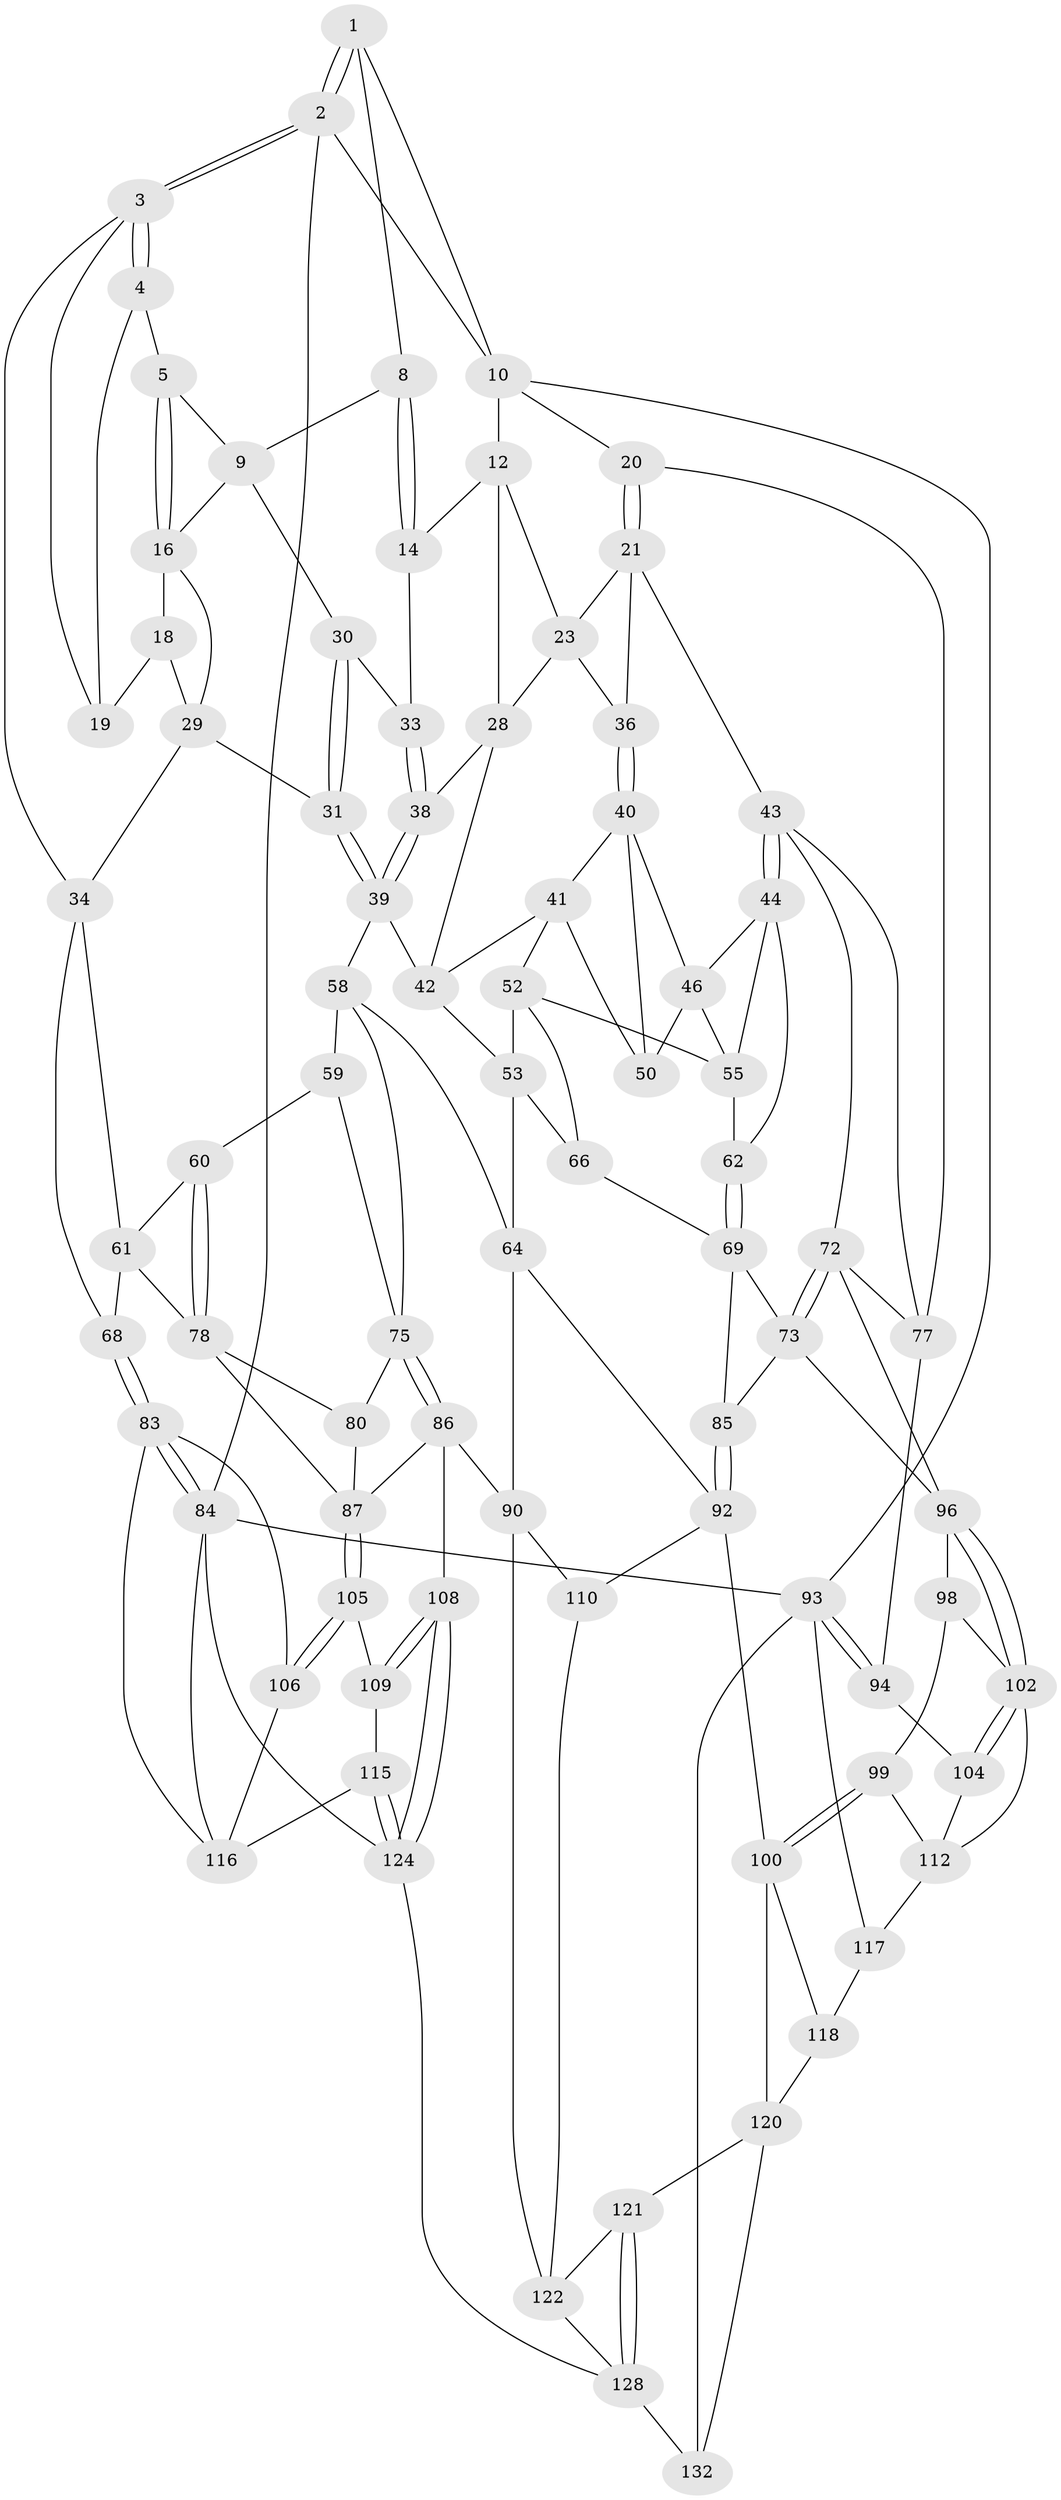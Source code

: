 // original degree distribution, {3: 0.015151515151515152, 6: 0.2196969696969697, 4: 0.23484848484848486, 5: 0.5303030303030303}
// Generated by graph-tools (version 1.1) at 2025/12/02/27/25 16:12:00]
// undirected, 81 vertices, 175 edges
graph export_dot {
graph [start="1"]
  node [color=gray90,style=filled];
  1 [pos="+0.2600152254244226+0",super="+7"];
  2 [pos="+0+0"];
  3 [pos="+0+0",super="+24"];
  4 [pos="+0.09886060595990001+0.06677554433937433"];
  5 [pos="+0.14925339108831648+0.05892234113899726",super="+6"];
  8 [pos="+0.4515642925216663+0.08166051219752928"];
  9 [pos="+0.2807939359256914+0.053717085645432185",super="+15"];
  10 [pos="+0.7148932014397581+0",super="+11"];
  12 [pos="+0.7107418290814079+0",super="+13"];
  14 [pos="+0.45797777254261673+0.15186788853279276"];
  16 [pos="+0.18552033181099886+0.12014049185026494",super="+17"];
  18 [pos="+0.08623370124967332+0.11184837573362381",super="+26"];
  19 [pos="+0.08384702758380633+0.10753130681457343",super="+25"];
  20 [pos="+1+0"];
  21 [pos="+0.8467953732714828+0.20657864300986895",super="+22"];
  23 [pos="+0.7141640232432774+0.010521829515993859",super="+27"];
  28 [pos="+0.49625878514889205+0.20629039015430378",super="+37"];
  29 [pos="+0.10263386790042804+0.25076186707325776",super="+32"];
  30 [pos="+0.2709203071346397+0.18069501354534925"];
  31 [pos="+0.1721897571661552+0.31795800880086106"];
  33 [pos="+0.2753698777275212+0.18127297304931178"];
  34 [pos="+0.07294721651031268+0.362187564570568",super="+35"];
  36 [pos="+0.7109549656895241+0.22281895534316865"];
  38 [pos="+0.3500150776332573+0.27817807176728526"];
  39 [pos="+0.3025219827892443+0.39095395138441297",super="+49"];
  40 [pos="+0.685986862735219+0.3101944707355606",super="+47"];
  41 [pos="+0.5532742687448668+0.3385754388622297",super="+51"];
  42 [pos="+0.5031803343983464+0.31805776812094944",super="+48"];
  43 [pos="+0.926173048920112+0.40914034158643975",super="+71"];
  44 [pos="+0.8117964433921953+0.42932974209849367",super="+45"];
  46 [pos="+0.736804543811356+0.38962057410459966",super="+54"];
  50 [pos="+0.6148239915785099+0.4131721540983051"];
  52 [pos="+0.5723999168543449+0.48218384295012573",super="+57"];
  53 [pos="+0.5236104231017359+0.4929601382035393",super="+63"];
  55 [pos="+0.6471024091625459+0.4821047116878857",super="+56"];
  58 [pos="+0.35344335419963685+0.45507554866197814",super="+65"];
  59 [pos="+0.1940281087055882+0.5265716954436268"];
  60 [pos="+0.13993142993233096+0.5139880170991973"];
  61 [pos="+0.1022602141335009+0.45915551999565796",super="+67"];
  62 [pos="+0.7535075132370128+0.511259642373311"];
  64 [pos="+0.3904802344076168+0.5914124361130823",super="+89"];
  66 [pos="+0.6108262392805485+0.641923650467758"];
  68 [pos="+0+0.7546180378664791"];
  69 [pos="+0.7523424967916198+0.5209807221035471",super="+70"];
  72 [pos="+0.919226639638222+0.5359817914419526",super="+82"];
  73 [pos="+0.8225431408135913+0.6400610717953716",super="+74"];
  75 [pos="+0.34375150032154494+0.6022391699349249",super="+76"];
  77 [pos="+1+0.405847923209568",super="+81"];
  78 [pos="+0.13041477375362176+0.5490873314696084",super="+79"];
  80 [pos="+0.18620203645107597+0.7037282719407484"];
  83 [pos="+0+0.7714434629021014",super="+107"];
  84 [pos="+0+1",super="+126"];
  85 [pos="+0.6191801558953214+0.6736615735637848"];
  86 [pos="+0.324470154743951+0.7024163292916669",super="+91"];
  87 [pos="+0.18727067024693977+0.713014145181627",super="+88"];
  90 [pos="+0.39414936246316545+0.834846488778252",super="+111"];
  92 [pos="+0.6171190660558038+0.6801608437079903",super="+101"];
  93 [pos="+1+1",super="+130"];
  94 [pos="+1+1",super="+95"];
  96 [pos="+0.9214335182635196+0.700015076292566",super="+97"];
  98 [pos="+0.8062126604580393+0.7353572087103072"];
  99 [pos="+0.7791969142842897+0.7640842111219557"];
  100 [pos="+0.6796569891187884+0.780513808163693",super="+119"];
  102 [pos="+0.9353575781704413+0.7749682529546318",super="+103"];
  104 [pos="+1+0.8285129016041471",super="+113"];
  105 [pos="+0.19364434208519699+0.7403658706656185"];
  106 [pos="+0.1593940380518319+0.815289613242057"];
  108 [pos="+0.35933675964804906+0.8350579014588579"];
  109 [pos="+0.2764471140703826+0.7900219420619384"];
  110 [pos="+0.6185587298509961+0.8180504587659441"];
  112 [pos="+0.8472627343252663+0.8393665006870632",super="+114"];
  115 [pos="+0.18510445017396726+0.8844192758642984"];
  116 [pos="+0.17490158689185098+0.8768776968447984",super="+123"];
  117 [pos="+0.8255768706212642+0.9456760082061217"];
  118 [pos="+0.7556664635959703+0.9206442533747233"];
  120 [pos="+0.6629530909649906+0.9524691528211386",super="+131"];
  121 [pos="+0.6151619412393827+0.9404900766200834"];
  122 [pos="+0.6063448895583633+0.9222546289693752",super="+127"];
  124 [pos="+0.23242220935397295+0.9224096351262221",super="+125"];
  128 [pos="+0.4392468629905155+1",super="+129"];
  132 [pos="+0.665706122663806+1"];
  1 -- 2;
  1 -- 2;
  1 -- 8;
  1 -- 10;
  2 -- 3;
  2 -- 3;
  2 -- 84;
  2 -- 10;
  3 -- 4;
  3 -- 4;
  3 -- 19;
  3 -- 34;
  4 -- 5;
  4 -- 19;
  5 -- 16;
  5 -- 16;
  5 -- 9;
  8 -- 9;
  8 -- 14;
  8 -- 14;
  9 -- 16;
  9 -- 30;
  10 -- 12;
  10 -- 20;
  10 -- 93;
  12 -- 23;
  12 -- 28;
  12 -- 14;
  14 -- 33;
  16 -- 18;
  16 -- 29;
  18 -- 19 [weight=2];
  18 -- 29;
  20 -- 21;
  20 -- 21;
  20 -- 77;
  21 -- 43;
  21 -- 36;
  21 -- 23;
  23 -- 28;
  23 -- 36;
  28 -- 42;
  28 -- 38;
  29 -- 34;
  29 -- 31;
  30 -- 31;
  30 -- 31;
  30 -- 33;
  31 -- 39;
  31 -- 39;
  33 -- 38;
  33 -- 38;
  34 -- 61;
  34 -- 68;
  36 -- 40;
  36 -- 40;
  38 -- 39;
  38 -- 39;
  39 -- 58;
  39 -- 42;
  40 -- 41;
  40 -- 50;
  40 -- 46;
  41 -- 42;
  41 -- 50;
  41 -- 52;
  42 -- 53;
  43 -- 44;
  43 -- 44;
  43 -- 72;
  43 -- 77;
  44 -- 62;
  44 -- 46;
  44 -- 55;
  46 -- 50;
  46 -- 55;
  52 -- 53;
  52 -- 66;
  52 -- 55;
  53 -- 64;
  53 -- 66;
  55 -- 62;
  58 -- 59;
  58 -- 64;
  58 -- 75;
  59 -- 60;
  59 -- 75;
  60 -- 61;
  60 -- 78;
  60 -- 78;
  61 -- 68;
  61 -- 78;
  62 -- 69;
  62 -- 69;
  64 -- 90;
  64 -- 92;
  66 -- 69;
  68 -- 83;
  68 -- 83;
  69 -- 85;
  69 -- 73;
  72 -- 73;
  72 -- 73;
  72 -- 96;
  72 -- 77;
  73 -- 96;
  73 -- 85;
  75 -- 86;
  75 -- 86;
  75 -- 80;
  77 -- 94;
  78 -- 80;
  78 -- 87;
  80 -- 87;
  83 -- 84;
  83 -- 84;
  83 -- 106;
  83 -- 116;
  84 -- 93;
  84 -- 116;
  84 -- 124;
  85 -- 92;
  85 -- 92;
  86 -- 87;
  86 -- 90;
  86 -- 108;
  87 -- 105;
  87 -- 105;
  90 -- 110;
  90 -- 122;
  92 -- 100;
  92 -- 110;
  93 -- 94;
  93 -- 94;
  93 -- 117;
  93 -- 132;
  94 -- 104 [weight=2];
  96 -- 102;
  96 -- 102;
  96 -- 98;
  98 -- 99;
  98 -- 102;
  99 -- 100;
  99 -- 100;
  99 -- 112;
  100 -- 120;
  100 -- 118;
  102 -- 104;
  102 -- 104;
  102 -- 112;
  104 -- 112;
  105 -- 106;
  105 -- 106;
  105 -- 109;
  106 -- 116;
  108 -- 109;
  108 -- 109;
  108 -- 124;
  108 -- 124;
  109 -- 115;
  110 -- 122;
  112 -- 117;
  115 -- 116;
  115 -- 124;
  115 -- 124;
  117 -- 118;
  118 -- 120;
  120 -- 121;
  120 -- 132;
  121 -- 122;
  121 -- 128;
  121 -- 128;
  122 -- 128;
  124 -- 128;
  128 -- 132;
}
